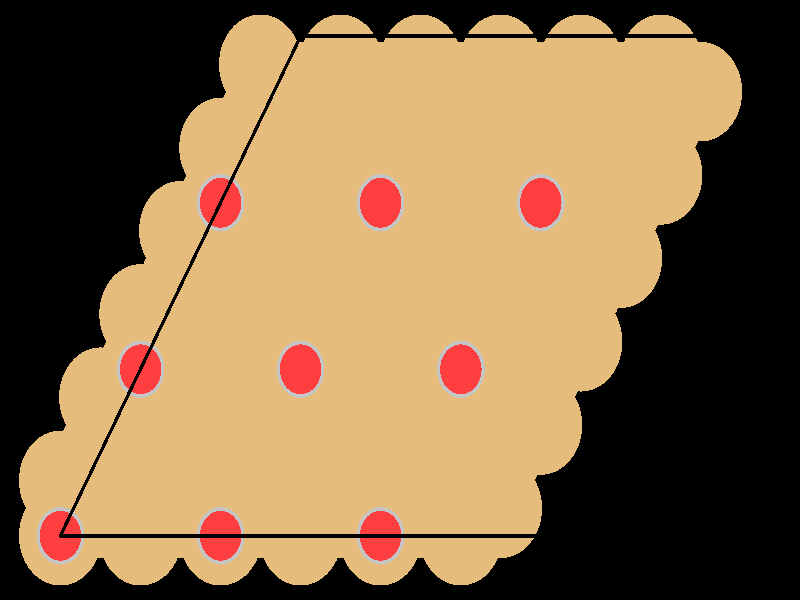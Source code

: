 #include "colors.inc"
#include "finish.inc"

global_settings {assumed_gamma 1 max_trace_level 6}
background {color White transmit 1.0}
camera {orthographic
  right -25.51*x up 15.93*y
  direction 1.00*z
  location <0,0,50.00> look_at <0,0,0>}


light_source {<  2.00,   3.00,  40.00> color White
  area_light <0.70, 0, 0>, <0, 0.70, 0>, 3, 3
  adaptive 1 jitter}
// no fog
#declare simple = finish {phong 0.7}
#declare pale = finish {ambient 0.5 diffuse 0.85 roughness 0.001 specular 0.200 }
#declare intermediate = finish {ambient 0.3 diffuse 0.6 specular 0.1 roughness 0.04}
#declare vmd = finish {ambient 0.0 diffuse 0.65 phong 0.1 phong_size 40.0 specular 0.5 }
#declare jmol = finish {ambient 0.2 diffuse 0.6 specular 1 roughness 0.001 metallic}
#declare ase2 = finish {ambient 0.05 brilliance 3 diffuse 0.6 metallic specular 0.7 roughness 0.04 reflection 0.15}
#declare ase3 = finish {ambient 0.15 brilliance 2 diffuse 0.6 metallic specular 1.0 roughness 0.001 reflection 0.0}
#declare glass = finish {ambient 0.05 diffuse 0.3 specular 1.0 roughness 0.001}
#declare glass2 = finish {ambient 0.01 diffuse 0.3 specular 1.0 reflection 0.25 roughness 0.001}
#declare Rcell = 0.050;
#declare Rbond = 0.100;

#macro atom(LOC, R, COL, TRANS, FIN)
  sphere{LOC, R texture{pigment{color COL transmit TRANS} finish{FIN}}}
#end
#macro constrain(LOC, R, COL, TRANS FIN)
union{torus{R, Rcell rotate 45*z texture{pigment{color COL transmit TRANS} finish{FIN}}}
     torus{R, Rcell rotate -45*z texture{pigment{color COL transmit TRANS} finish{FIN}}}
     translate LOC}
#end

cylinder {<-10.83,  -6.26, -18.17>, <  4.49,  -6.26, -18.17>, Rcell pigment {Black}}
cylinder {< -3.17,   7.00, -18.17>, < 12.15,   7.00, -18.17>, Rcell pigment {Black}}
cylinder {< -3.17,   7.00,   0.00>, < 12.15,   7.00,   0.00>, Rcell pigment {Black}}
cylinder {<-10.83,  -6.26,   0.00>, <  4.49,  -6.26,   0.00>, Rcell pigment {Black}}
cylinder {<-10.83,  -6.26, -18.17>, < -3.17,   7.00, -18.17>, Rcell pigment {Black}}
cylinder {<  4.49,  -6.26, -18.17>, < 12.15,   7.00, -18.17>, Rcell pigment {Black}}
cylinder {<  4.49,  -6.26,   0.00>, < 12.15,   7.00,   0.00>, Rcell pigment {Black}}
cylinder {<-10.83,  -6.26,   0.00>, < -3.17,   7.00,   0.00>, Rcell pigment {Black}}
cylinder {<-10.83,  -6.26, -18.17>, <-10.83,  -6.26,   0.00>, Rcell pigment {Black}}
cylinder {<  4.49,  -6.26, -18.17>, <  4.49,  -6.26,   0.00>, Rcell pigment {Black}}
cylinder {< 12.15,   7.00, -18.17>, < 12.15,   7.00,   0.00>, Rcell pigment {Black}}
cylinder {< -3.17,   7.00, -18.17>, < -3.17,   7.00,   0.00>, Rcell pigment {Black}}
atom(< -9.55,  -5.53, -11.17>, 1.32, rgb <0.78, 0.50, 0.20>, 0.0, ase3) // #0
atom(< -7.00,  -5.53, -11.17>, 1.32, rgb <0.78, 0.50, 0.20>, 0.0, ase3) // #1
atom(< -8.27,  -3.32, -11.17>, 1.32, rgb <0.78, 0.50, 0.20>, 0.0, ase3) // #2
atom(< -5.72,  -3.32, -11.17>, 1.32, rgb <0.78, 0.50, 0.20>, 0.0, ase3) // #3
atom(<-10.83,  -4.79,  -9.08>, 1.32, rgb <0.78, 0.50, 0.20>, 0.0, ase3) // #4
atom(< -8.27,  -4.79,  -9.08>, 1.32, rgb <0.78, 0.50, 0.20>, 0.0, ase3) // #5
atom(< -9.55,  -2.58,  -9.08>, 1.32, rgb <0.78, 0.50, 0.20>, 0.0, ase3) // #6
atom(< -7.00,  -2.58,  -9.08>, 1.32, rgb <0.78, 0.50, 0.20>, 0.0, ase3) // #7
atom(<-10.83,  -6.26,  -7.00>, 1.32, rgb <0.78, 0.50, 0.20>, 0.0, ase3) // #8
atom(< -8.27,  -6.26,  -7.00>, 1.32, rgb <0.78, 0.50, 0.20>, 0.0, ase3) // #9
atom(< -9.55,  -4.05,  -7.00>, 1.32, rgb <0.78, 0.50, 0.20>, 0.0, ase3) // #10
atom(< -7.00,  -4.05,  -7.00>, 1.32, rgb <0.78, 0.50, 0.20>, 0.0, ase3) // #11
atom(<-10.83,  -6.26,  -5.20>, 0.76, rgb <0.56, 0.56, 0.56>, 0.0, ase3) // #12
atom(<-10.83,  -6.26,  -4.10>, 0.66, rgb <1.00, 0.05, 0.05>, 0.0, ase3) // #13
atom(< -7.00,  -1.11, -11.17>, 1.32, rgb <0.78, 0.50, 0.20>, 0.0, ase3) // #14
atom(< -4.45,  -1.11, -11.17>, 1.32, rgb <0.78, 0.50, 0.20>, 0.0, ase3) // #15
atom(< -5.72,   1.11, -11.17>, 1.32, rgb <0.78, 0.50, 0.20>, 0.0, ase3) // #16
atom(< -3.17,   1.11, -11.17>, 1.32, rgb <0.78, 0.50, 0.20>, 0.0, ase3) // #17
atom(< -8.27,  -0.37,  -9.08>, 1.32, rgb <0.78, 0.50, 0.20>, 0.0, ase3) // #18
atom(< -5.72,  -0.37,  -9.08>, 1.32, rgb <0.78, 0.50, 0.20>, 0.0, ase3) // #19
atom(< -7.00,   1.84,  -9.08>, 1.32, rgb <0.78, 0.50, 0.20>, 0.0, ase3) // #20
atom(< -4.45,   1.84,  -9.08>, 1.32, rgb <0.78, 0.50, 0.20>, 0.0, ase3) // #21
atom(< -8.27,  -1.84,  -7.00>, 1.32, rgb <0.78, 0.50, 0.20>, 0.0, ase3) // #22
atom(< -5.72,  -1.84,  -7.00>, 1.32, rgb <0.78, 0.50, 0.20>, 0.0, ase3) // #23
atom(< -7.00,   0.37,  -7.00>, 1.32, rgb <0.78, 0.50, 0.20>, 0.0, ase3) // #24
atom(< -4.45,   0.37,  -7.00>, 1.32, rgb <0.78, 0.50, 0.20>, 0.0, ase3) // #25
atom(< -8.27,  -1.84,  -5.20>, 0.76, rgb <0.56, 0.56, 0.56>, 0.0, ase3) // #26
atom(< -8.27,  -1.84,  -4.10>, 0.66, rgb <1.00, 0.05, 0.05>, 0.0, ase3) // #27
atom(< -4.45,   3.32, -11.17>, 1.32, rgb <0.78, 0.50, 0.20>, 0.0, ase3) // #28
atom(< -1.89,   3.32, -11.17>, 1.32, rgb <0.78, 0.50, 0.20>, 0.0, ase3) // #29
atom(< -3.17,   5.53, -11.17>, 1.32, rgb <0.78, 0.50, 0.20>, 0.0, ase3) // #30
atom(< -0.62,   5.53, -11.17>, 1.32, rgb <0.78, 0.50, 0.20>, 0.0, ase3) // #31
atom(< -5.72,   4.05,  -9.08>, 1.32, rgb <0.78, 0.50, 0.20>, 0.0, ase3) // #32
atom(< -3.17,   4.05,  -9.08>, 1.32, rgb <0.78, 0.50, 0.20>, 0.0, ase3) // #33
atom(< -4.45,   6.26,  -9.08>, 1.32, rgb <0.78, 0.50, 0.20>, 0.0, ase3) // #34
atom(< -1.89,   6.26,  -9.08>, 1.32, rgb <0.78, 0.50, 0.20>, 0.0, ase3) // #35
atom(< -5.72,   2.58,  -7.00>, 1.32, rgb <0.78, 0.50, 0.20>, 0.0, ase3) // #36
atom(< -3.17,   2.58,  -7.00>, 1.32, rgb <0.78, 0.50, 0.20>, 0.0, ase3) // #37
atom(< -4.45,   4.79,  -7.00>, 1.32, rgb <0.78, 0.50, 0.20>, 0.0, ase3) // #38
atom(< -1.89,   4.79,  -7.00>, 1.32, rgb <0.78, 0.50, 0.20>, 0.0, ase3) // #39
atom(< -5.72,   2.58,  -5.20>, 0.76, rgb <0.56, 0.56, 0.56>, 0.0, ase3) // #40
atom(< -5.72,   2.58,  -4.10>, 0.66, rgb <1.00, 0.05, 0.05>, 0.0, ase3) // #41
atom(< -4.45,  -5.53, -11.17>, 1.32, rgb <0.78, 0.50, 0.20>, 0.0, ase3) // #42
atom(< -1.89,  -5.53, -11.17>, 1.32, rgb <0.78, 0.50, 0.20>, 0.0, ase3) // #43
atom(< -3.17,  -3.32, -11.17>, 1.32, rgb <0.78, 0.50, 0.20>, 0.0, ase3) // #44
atom(< -0.62,  -3.32, -11.17>, 1.32, rgb <0.78, 0.50, 0.20>, 0.0, ase3) // #45
atom(< -5.72,  -4.79,  -9.08>, 1.32, rgb <0.78, 0.50, 0.20>, 0.0, ase3) // #46
atom(< -3.17,  -4.79,  -9.08>, 1.32, rgb <0.78, 0.50, 0.20>, 0.0, ase3) // #47
atom(< -4.45,  -2.58,  -9.08>, 1.32, rgb <0.78, 0.50, 0.20>, 0.0, ase3) // #48
atom(< -1.89,  -2.58,  -9.08>, 1.32, rgb <0.78, 0.50, 0.20>, 0.0, ase3) // #49
atom(< -5.72,  -6.26,  -7.00>, 1.32, rgb <0.78, 0.50, 0.20>, 0.0, ase3) // #50
atom(< -3.17,  -6.26,  -7.00>, 1.32, rgb <0.78, 0.50, 0.20>, 0.0, ase3) // #51
atom(< -4.45,  -4.05,  -7.00>, 1.32, rgb <0.78, 0.50, 0.20>, 0.0, ase3) // #52
atom(< -1.89,  -4.05,  -7.00>, 1.32, rgb <0.78, 0.50, 0.20>, 0.0, ase3) // #53
atom(< -5.72,  -6.26,  -5.20>, 0.76, rgb <0.56, 0.56, 0.56>, 0.0, ase3) // #54
atom(< -5.72,  -6.26,  -4.10>, 0.66, rgb <1.00, 0.05, 0.05>, 0.0, ase3) // #55
atom(< -1.89,  -1.11, -11.17>, 1.32, rgb <0.78, 0.50, 0.20>, 0.0, ase3) // #56
atom(<  0.66,  -1.11, -11.17>, 1.32, rgb <0.78, 0.50, 0.20>, 0.0, ase3) // #57
atom(< -0.62,   1.11, -11.17>, 1.32, rgb <0.78, 0.50, 0.20>, 0.0, ase3) // #58
atom(<  1.94,   1.11, -11.17>, 1.32, rgb <0.78, 0.50, 0.20>, 0.0, ase3) // #59
atom(< -3.17,  -0.37,  -9.08>, 1.32, rgb <0.78, 0.50, 0.20>, 0.0, ase3) // #60
atom(< -0.62,  -0.37,  -9.08>, 1.32, rgb <0.78, 0.50, 0.20>, 0.0, ase3) // #61
atom(< -1.89,   1.84,  -9.08>, 1.32, rgb <0.78, 0.50, 0.20>, 0.0, ase3) // #62
atom(<  0.66,   1.84,  -9.08>, 1.32, rgb <0.78, 0.50, 0.20>, 0.0, ase3) // #63
atom(< -3.17,  -1.84,  -7.00>, 1.32, rgb <0.78, 0.50, 0.20>, 0.0, ase3) // #64
atom(< -0.62,  -1.84,  -7.00>, 1.32, rgb <0.78, 0.50, 0.20>, 0.0, ase3) // #65
atom(< -1.89,   0.37,  -7.00>, 1.32, rgb <0.78, 0.50, 0.20>, 0.0, ase3) // #66
atom(<  0.66,   0.37,  -7.00>, 1.32, rgb <0.78, 0.50, 0.20>, 0.0, ase3) // #67
atom(< -3.17,  -1.84,  -5.20>, 0.76, rgb <0.56, 0.56, 0.56>, 0.0, ase3) // #68
atom(< -3.17,  -1.84,  -4.10>, 0.66, rgb <1.00, 0.05, 0.05>, 0.0, ase3) // #69
atom(<  0.66,   3.32, -11.17>, 1.32, rgb <0.78, 0.50, 0.20>, 0.0, ase3) // #70
atom(<  3.21,   3.32, -11.17>, 1.32, rgb <0.78, 0.50, 0.20>, 0.0, ase3) // #71
atom(<  1.94,   5.53, -11.17>, 1.32, rgb <0.78, 0.50, 0.20>, 0.0, ase3) // #72
atom(<  4.49,   5.53, -11.17>, 1.32, rgb <0.78, 0.50, 0.20>, 0.0, ase3) // #73
atom(< -0.62,   4.05,  -9.08>, 1.32, rgb <0.78, 0.50, 0.20>, 0.0, ase3) // #74
atom(<  1.94,   4.05,  -9.08>, 1.32, rgb <0.78, 0.50, 0.20>, 0.0, ase3) // #75
atom(<  0.66,   6.26,  -9.08>, 1.32, rgb <0.78, 0.50, 0.20>, 0.0, ase3) // #76
atom(<  3.21,   6.26,  -9.08>, 1.32, rgb <0.78, 0.50, 0.20>, 0.0, ase3) // #77
atom(< -0.62,   2.58,  -7.00>, 1.32, rgb <0.78, 0.50, 0.20>, 0.0, ase3) // #78
atom(<  1.94,   2.58,  -7.00>, 1.32, rgb <0.78, 0.50, 0.20>, 0.0, ase3) // #79
atom(<  0.66,   4.79,  -7.00>, 1.32, rgb <0.78, 0.50, 0.20>, 0.0, ase3) // #80
atom(<  3.21,   4.79,  -7.00>, 1.32, rgb <0.78, 0.50, 0.20>, 0.0, ase3) // #81
atom(< -0.62,   2.58,  -5.20>, 0.76, rgb <0.56, 0.56, 0.56>, 0.0, ase3) // #82
atom(< -0.62,   2.58,  -4.10>, 0.66, rgb <1.00, 0.05, 0.05>, 0.0, ase3) // #83
atom(<  0.66,  -5.53, -11.17>, 1.32, rgb <0.78, 0.50, 0.20>, 0.0, ase3) // #84
atom(<  3.21,  -5.53, -11.17>, 1.32, rgb <0.78, 0.50, 0.20>, 0.0, ase3) // #85
atom(<  1.94,  -3.32, -11.17>, 1.32, rgb <0.78, 0.50, 0.20>, 0.0, ase3) // #86
atom(<  4.49,  -3.32, -11.17>, 1.32, rgb <0.78, 0.50, 0.20>, 0.0, ase3) // #87
atom(< -0.62,  -4.79,  -9.08>, 1.32, rgb <0.78, 0.50, 0.20>, 0.0, ase3) // #88
atom(<  1.94,  -4.79,  -9.08>, 1.32, rgb <0.78, 0.50, 0.20>, 0.0, ase3) // #89
atom(<  0.66,  -2.58,  -9.08>, 1.32, rgb <0.78, 0.50, 0.20>, 0.0, ase3) // #90
atom(<  3.21,  -2.58,  -9.08>, 1.32, rgb <0.78, 0.50, 0.20>, 0.0, ase3) // #91
atom(< -0.62,  -6.26,  -7.00>, 1.32, rgb <0.78, 0.50, 0.20>, 0.0, ase3) // #92
atom(<  1.94,  -6.26,  -7.00>, 1.32, rgb <0.78, 0.50, 0.20>, 0.0, ase3) // #93
atom(<  0.66,  -4.05,  -7.00>, 1.32, rgb <0.78, 0.50, 0.20>, 0.0, ase3) // #94
atom(<  3.21,  -4.05,  -7.00>, 1.32, rgb <0.78, 0.50, 0.20>, 0.0, ase3) // #95
atom(< -0.62,  -6.26,  -5.20>, 0.76, rgb <0.56, 0.56, 0.56>, 0.0, ase3) // #96
atom(< -0.62,  -6.26,  -4.10>, 0.66, rgb <1.00, 0.05, 0.05>, 0.0, ase3) // #97
atom(<  3.21,  -1.11, -11.17>, 1.32, rgb <0.78, 0.50, 0.20>, 0.0, ase3) // #98
atom(<  5.77,  -1.11, -11.17>, 1.32, rgb <0.78, 0.50, 0.20>, 0.0, ase3) // #99
atom(<  4.49,   1.11, -11.17>, 1.32, rgb <0.78, 0.50, 0.20>, 0.0, ase3) // #100
atom(<  7.04,   1.11, -11.17>, 1.32, rgb <0.78, 0.50, 0.20>, 0.0, ase3) // #101
atom(<  1.94,  -0.37,  -9.08>, 1.32, rgb <0.78, 0.50, 0.20>, 0.0, ase3) // #102
atom(<  4.49,  -0.37,  -9.08>, 1.32, rgb <0.78, 0.50, 0.20>, 0.0, ase3) // #103
atom(<  3.21,   1.84,  -9.08>, 1.32, rgb <0.78, 0.50, 0.20>, 0.0, ase3) // #104
atom(<  5.77,   1.84,  -9.08>, 1.32, rgb <0.78, 0.50, 0.20>, 0.0, ase3) // #105
atom(<  1.94,  -1.84,  -7.00>, 1.32, rgb <0.78, 0.50, 0.20>, 0.0, ase3) // #106
atom(<  4.49,  -1.84,  -7.00>, 1.32, rgb <0.78, 0.50, 0.20>, 0.0, ase3) // #107
atom(<  3.21,   0.37,  -7.00>, 1.32, rgb <0.78, 0.50, 0.20>, 0.0, ase3) // #108
atom(<  5.77,   0.37,  -7.00>, 1.32, rgb <0.78, 0.50, 0.20>, 0.0, ase3) // #109
atom(<  1.94,  -1.84,  -5.20>, 0.76, rgb <0.56, 0.56, 0.56>, 0.0, ase3) // #110
atom(<  1.94,  -1.84,  -4.10>, 0.66, rgb <1.00, 0.05, 0.05>, 0.0, ase3) // #111
atom(<  5.77,   3.32, -11.17>, 1.32, rgb <0.78, 0.50, 0.20>, 0.0, ase3) // #112
atom(<  8.32,   3.32, -11.17>, 1.32, rgb <0.78, 0.50, 0.20>, 0.0, ase3) // #113
atom(<  7.04,   5.53, -11.17>, 1.32, rgb <0.78, 0.50, 0.20>, 0.0, ase3) // #114
atom(<  9.59,   5.53, -11.17>, 1.32, rgb <0.78, 0.50, 0.20>, 0.0, ase3) // #115
atom(<  4.49,   4.05,  -9.08>, 1.32, rgb <0.78, 0.50, 0.20>, 0.0, ase3) // #116
atom(<  7.04,   4.05,  -9.08>, 1.32, rgb <0.78, 0.50, 0.20>, 0.0, ase3) // #117
atom(<  5.77,   6.26,  -9.08>, 1.32, rgb <0.78, 0.50, 0.20>, 0.0, ase3) // #118
atom(<  8.32,   6.26,  -9.08>, 1.32, rgb <0.78, 0.50, 0.20>, 0.0, ase3) // #119
atom(<  4.49,   2.58,  -7.00>, 1.32, rgb <0.78, 0.50, 0.20>, 0.0, ase3) // #120
atom(<  7.04,   2.58,  -7.00>, 1.32, rgb <0.78, 0.50, 0.20>, 0.0, ase3) // #121
atom(<  5.77,   4.79,  -7.00>, 1.32, rgb <0.78, 0.50, 0.20>, 0.0, ase3) // #122
atom(<  8.32,   4.79,  -7.00>, 1.32, rgb <0.78, 0.50, 0.20>, 0.0, ase3) // #123
atom(<  4.49,   2.58,  -5.20>, 0.76, rgb <0.56, 0.56, 0.56>, 0.0, ase3) // #124
atom(<  4.49,   2.58,  -4.10>, 0.66, rgb <1.00, 0.05, 0.05>, 0.0, ase3) // #125

// no constraints
